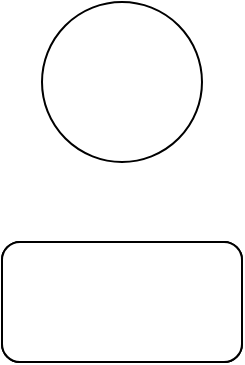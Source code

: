 <mxfile>
    <diagram name="Page-1" id="RmnZGIrYBteOX8Irev6p">
        <mxGraphModel dx="3250" dy="1535" grid="1" gridSize="10" guides="1" tooltips="1" connect="1" arrows="1" fold="1" page="1" pageScale="1" pageWidth="850" pageHeight="1100" math="0" shadow="0">
            <root>
                <mxCell id="0"/>
                <mxCell id="1" parent="0"/>
                <mxCell id="I1K7CwoAQ3BwZCMz5sRX-1" value="" style="rounded=1;whiteSpace=wrap;html=1;" parent="1" vertex="1">
                    <mxGeometry x="310" y="290" width="120" height="60" as="geometry"/>
                </mxCell>
                <mxCell id="I1K7CwoAQ3BwZCMz5sRX-2" value="" style="rounded=1;whiteSpace=wrap;html=1;" parent="1" vertex="1">
                    <mxGeometry x="310" y="290" width="120" height="60" as="geometry"/>
                </mxCell>
                <mxCell id="I1K7CwoAQ3BwZCMz5sRX-3" value="" style="ellipse;whiteSpace=wrap;html=1;aspect=fixed;" parent="1" vertex="1">
                    <mxGeometry x="330" y="170" width="80" height="80" as="geometry"/>
                </mxCell>
            </root>
        </mxGraphModel>
    </diagram>
</mxfile>